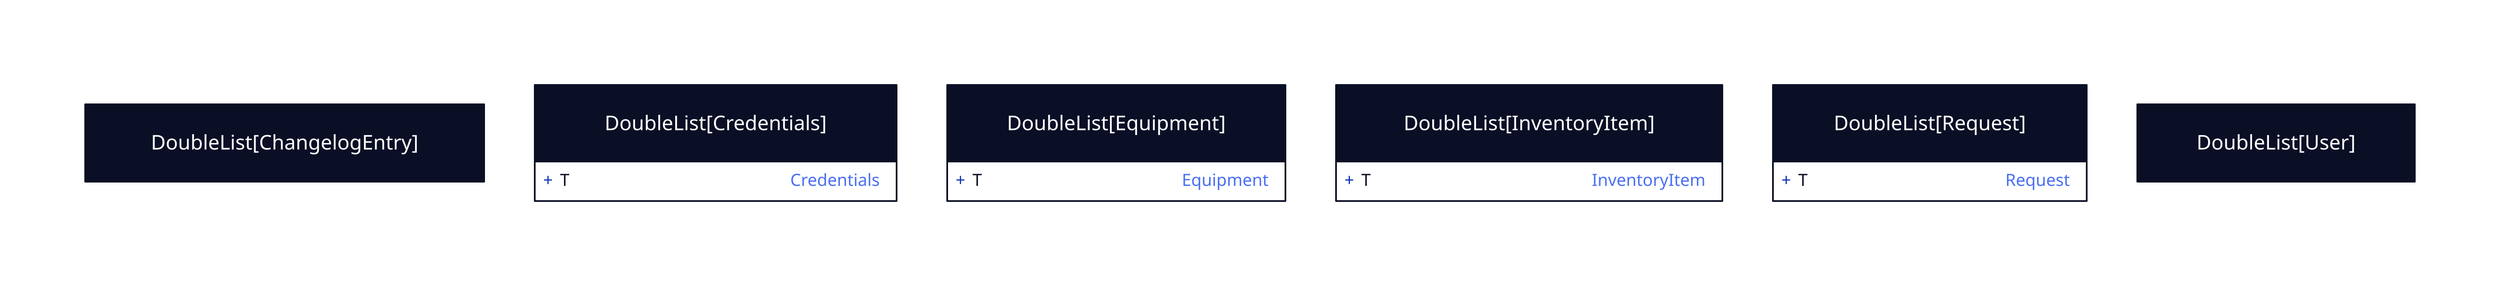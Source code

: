 DoubleList\[ChangelogEntry\]: {
  shape: class
}

DoubleList\[Credentials\]: {
  shape: class

  +T: Credentials
}

DoubleList\[Equipment\]: {
  shape: class

  +T: Equipment
}

DoubleList\[InventoryItem\]: {
  shape: class

  +T: InventoryItem
}

DoubleList\[Request\]: {
  shape: class

  +T: Request
}

DoubleList\[User\]: {
  shape: class
}
